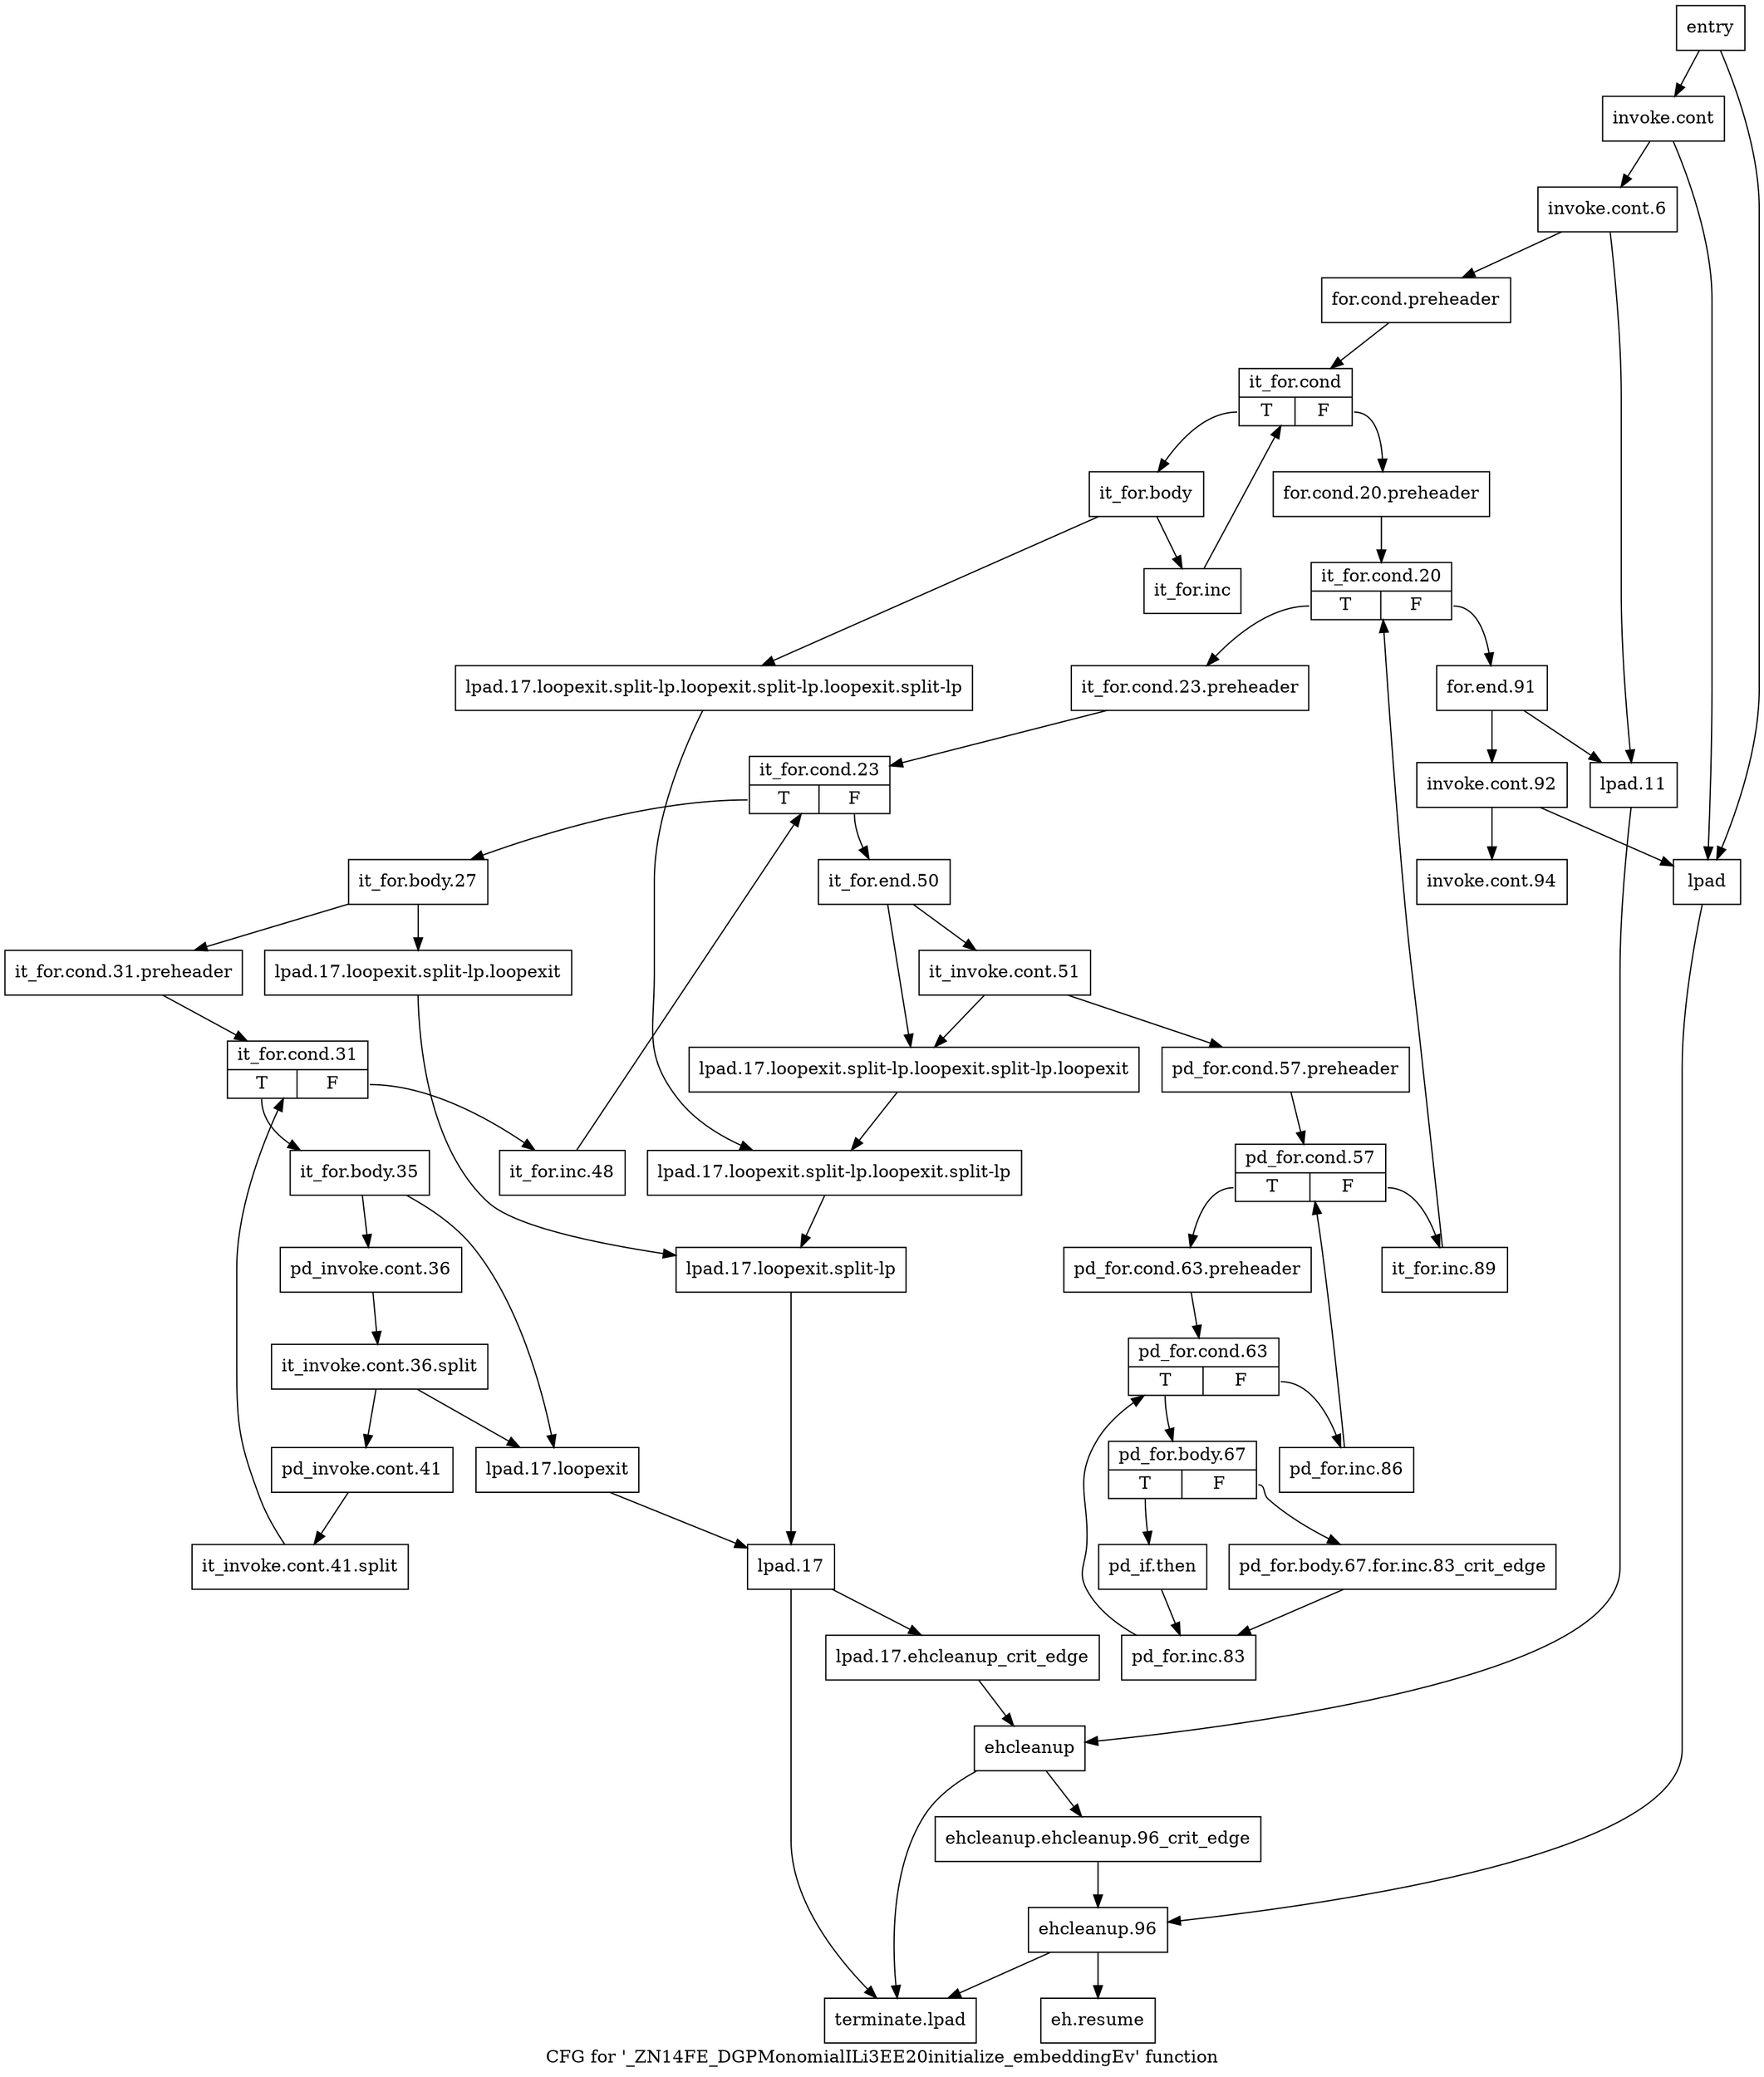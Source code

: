 digraph "CFG for '_ZN14FE_DGPMonomialILi3EE20initialize_embeddingEv' function" {
	label="CFG for '_ZN14FE_DGPMonomialILi3EE20initialize_embeddingEv' function";

	Node0x89b80e0 [shape=record,label="{entry}"];
	Node0x89b80e0 -> Node0x89b8130;
	Node0x89b80e0 -> Node0x89b8360;
	Node0x89b8130 [shape=record,label="{invoke.cont}"];
	Node0x89b8130 -> Node0x89b8180;
	Node0x89b8130 -> Node0x89b8360;
	Node0x89b8180 [shape=record,label="{invoke.cont.6}"];
	Node0x89b8180 -> Node0x89b81d0;
	Node0x89b8180 -> Node0x89b83b0;
	Node0x89b81d0 [shape=record,label="{for.cond.preheader}"];
	Node0x89b81d0 -> Node0x89b8220;
	Node0x89b8220 [shape=record,label="{it_for.cond|{<s0>T|<s1>F}}"];
	Node0x89b8220:s0 -> Node0x89b82c0;
	Node0x89b8220:s1 -> Node0x89b8270;
	Node0x89b8270 [shape=record,label="{for.cond.20.preheader}"];
	Node0x89b8270 -> Node0x89b8680;
	Node0x89b82c0 [shape=record,label="{it_for.body}"];
	Node0x89b82c0 -> Node0x89b8310;
	Node0x89b82c0 -> Node0x89b84f0;
	Node0x89b8310 [shape=record,label="{it_for.inc}"];
	Node0x89b8310 -> Node0x89b8220;
	Node0x89b8360 [shape=record,label="{lpad}"];
	Node0x89b8360 -> Node0x89b8ef0;
	Node0x89b83b0 [shape=record,label="{lpad.11}"];
	Node0x89b83b0 -> Node0x89b8e50;
	Node0x89b8400 [shape=record,label="{lpad.17.loopexit}"];
	Node0x89b8400 -> Node0x89b85e0;
	Node0x89b8450 [shape=record,label="{lpad.17.loopexit.split-lp.loopexit}"];
	Node0x89b8450 -> Node0x89b8590;
	Node0x89b84a0 [shape=record,label="{lpad.17.loopexit.split-lp.loopexit.split-lp.loopexit}"];
	Node0x89b84a0 -> Node0x89b8540;
	Node0x89b84f0 [shape=record,label="{lpad.17.loopexit.split-lp.loopexit.split-lp.loopexit.split-lp}"];
	Node0x89b84f0 -> Node0x89b8540;
	Node0x89b8540 [shape=record,label="{lpad.17.loopexit.split-lp.loopexit.split-lp}"];
	Node0x89b8540 -> Node0x89b8590;
	Node0x89b8590 [shape=record,label="{lpad.17.loopexit.split-lp}"];
	Node0x89b8590 -> Node0x89b85e0;
	Node0x89b85e0 [shape=record,label="{lpad.17}"];
	Node0x89b85e0 -> Node0x89b8630;
	Node0x89b85e0 -> Node0x89b8f90;
	Node0x89b8630 [shape=record,label="{lpad.17.ehcleanup_crit_edge}"];
	Node0x89b8630 -> Node0x89b8e50;
	Node0x89b8680 [shape=record,label="{it_for.cond.20|{<s0>T|<s1>F}}"];
	Node0x89b8680:s0 -> Node0x89b86d0;
	Node0x89b8680:s1 -> Node0x89b8d60;
	Node0x89b86d0 [shape=record,label="{it_for.cond.23.preheader}"];
	Node0x89b86d0 -> Node0x89b8720;
	Node0x89b8720 [shape=record,label="{it_for.cond.23|{<s0>T|<s1>F}}"];
	Node0x89b8720:s0 -> Node0x89b8770;
	Node0x89b8720:s1 -> Node0x89b89a0;
	Node0x89b8770 [shape=record,label="{it_for.body.27}"];
	Node0x89b8770 -> Node0x89b87c0;
	Node0x89b8770 -> Node0x89b8450;
	Node0x89b87c0 [shape=record,label="{it_for.cond.31.preheader}"];
	Node0x89b87c0 -> Node0x89b8810;
	Node0x89b8810 [shape=record,label="{it_for.cond.31|{<s0>T|<s1>F}}"];
	Node0x89b8810:s0 -> Node0x89b8860;
	Node0x89b8810:s1 -> Node0x89b8950;
	Node0x89b8860 [shape=record,label="{it_for.body.35}"];
	Node0x89b8860 -> Node0x89b88b0;
	Node0x89b8860 -> Node0x89b8400;
	Node0x89b88b0 [shape=record,label="{pd_invoke.cont.36}"];
	Node0x89b88b0 -> Node0xc409b70;
	Node0xc409b70 [shape=record,label="{it_invoke.cont.36.split}"];
	Node0xc409b70 -> Node0x89b8900;
	Node0xc409b70 -> Node0x89b8400;
	Node0x89b8900 [shape=record,label="{pd_invoke.cont.41}"];
	Node0x89b8900 -> Node0xc2960a0;
	Node0xc2960a0 [shape=record,label="{it_invoke.cont.41.split}"];
	Node0xc2960a0 -> Node0x89b8810;
	Node0x89b8950 [shape=record,label="{it_for.inc.48}"];
	Node0x89b8950 -> Node0x89b8720;
	Node0x89b89a0 [shape=record,label="{it_for.end.50}"];
	Node0x89b89a0 -> Node0x89b89f0;
	Node0x89b89a0 -> Node0x89b84a0;
	Node0x89b89f0 [shape=record,label="{it_invoke.cont.51}"];
	Node0x89b89f0 -> Node0x89b8a40;
	Node0x89b89f0 -> Node0x89b84a0;
	Node0x89b8a40 [shape=record,label="{pd_for.cond.57.preheader}"];
	Node0x89b8a40 -> Node0x89b8a90;
	Node0x89b8a90 [shape=record,label="{pd_for.cond.57|{<s0>T|<s1>F}}"];
	Node0x89b8a90:s0 -> Node0x89b8ae0;
	Node0x89b8a90:s1 -> Node0x89b8d10;
	Node0x89b8ae0 [shape=record,label="{pd_for.cond.63.preheader}"];
	Node0x89b8ae0 -> Node0x89b8b30;
	Node0x89b8b30 [shape=record,label="{pd_for.cond.63|{<s0>T|<s1>F}}"];
	Node0x89b8b30:s0 -> Node0x89b8b80;
	Node0x89b8b30:s1 -> Node0x89b8cc0;
	Node0x89b8b80 [shape=record,label="{pd_for.body.67|{<s0>T|<s1>F}}"];
	Node0x89b8b80:s0 -> Node0x89b8c20;
	Node0x89b8b80:s1 -> Node0x89b8bd0;
	Node0x89b8bd0 [shape=record,label="{pd_for.body.67.for.inc.83_crit_edge}"];
	Node0x89b8bd0 -> Node0x89b8c70;
	Node0x89b8c20 [shape=record,label="{pd_if.then}"];
	Node0x89b8c20 -> Node0x89b8c70;
	Node0x89b8c70 [shape=record,label="{pd_for.inc.83}"];
	Node0x89b8c70 -> Node0x89b8b30;
	Node0x89b8cc0 [shape=record,label="{pd_for.inc.86}"];
	Node0x89b8cc0 -> Node0x89b8a90;
	Node0x89b8d10 [shape=record,label="{it_for.inc.89}"];
	Node0x89b8d10 -> Node0x89b8680;
	Node0x89b8d60 [shape=record,label="{for.end.91}"];
	Node0x89b8d60 -> Node0x89b8db0;
	Node0x89b8d60 -> Node0x89b83b0;
	Node0x89b8db0 [shape=record,label="{invoke.cont.92}"];
	Node0x89b8db0 -> Node0x89b8e00;
	Node0x89b8db0 -> Node0x89b8360;
	Node0x89b8e00 [shape=record,label="{invoke.cont.94}"];
	Node0x89b8e50 [shape=record,label="{ehcleanup}"];
	Node0x89b8e50 -> Node0x89b8ea0;
	Node0x89b8e50 -> Node0x89b8f90;
	Node0x89b8ea0 [shape=record,label="{ehcleanup.ehcleanup.96_crit_edge}"];
	Node0x89b8ea0 -> Node0x89b8ef0;
	Node0x89b8ef0 [shape=record,label="{ehcleanup.96}"];
	Node0x89b8ef0 -> Node0x89b8f40;
	Node0x89b8ef0 -> Node0x89b8f90;
	Node0x89b8f40 [shape=record,label="{eh.resume}"];
	Node0x89b8f90 [shape=record,label="{terminate.lpad}"];
}
